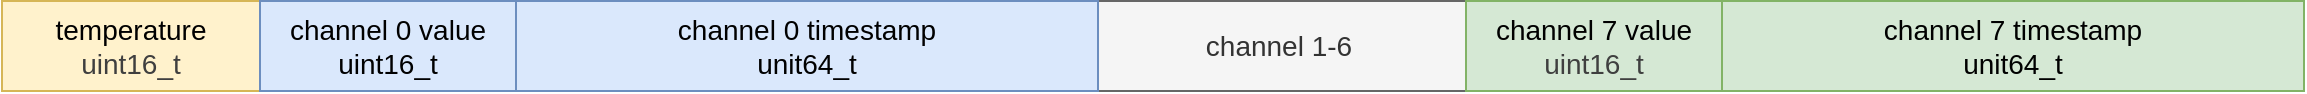 <mxfile scale="3" border="0">
    <diagram id="LzTGRrPrDBO6Tm46XuKC" name="Page-1">
        <mxGraphModel dx="2447" dy="2190" grid="0" gridSize="10" guides="1" tooltips="1" connect="1" arrows="1" fold="1" page="0" pageScale="1" pageWidth="1600" pageHeight="1200" math="0" shadow="0">
            <root>
                <mxCell id="0"/>
                <mxCell id="1" parent="0"/>
                <mxCell id="2" value="temperature&lt;div&gt;&lt;span style=&quot;color: rgb(63, 63, 63);&quot;&gt;uint16_t&lt;/span&gt;&lt;/div&gt;" style="text;html=1;align=center;verticalAlign=middle;whiteSpace=wrap;rounded=0;strokeColor=#d6b656;fontSize=14;fillColor=#fff2cc;" vertex="1" parent="1">
                    <mxGeometry x="-864" y="-816.5" width="129" height="45" as="geometry"/>
                </mxCell>
                <mxCell id="3" value="channel 1-6" style="text;html=1;align=center;verticalAlign=middle;whiteSpace=wrap;rounded=0;strokeColor=#666666;fontSize=14;fillColor=#f5f5f5;fontColor=#333333;" vertex="1" parent="1">
                    <mxGeometry x="-319" y="-816.5" width="187" height="45" as="geometry"/>
                </mxCell>
                <mxCell id="4" value="channel 0 value&lt;div&gt;uint16_t&lt;/div&gt;" style="text;html=1;align=center;verticalAlign=middle;whiteSpace=wrap;rounded=0;strokeColor=#6c8ebf;fontSize=14;fillColor=#dae8fc;" vertex="1" parent="1">
                    <mxGeometry x="-735" y="-816.5" width="128" height="45" as="geometry"/>
                </mxCell>
                <mxCell id="6" value="channel 0 timestamp&lt;div&gt;unit64_t&lt;/div&gt;" style="text;html=1;align=center;verticalAlign=middle;whiteSpace=wrap;rounded=0;strokeColor=#6c8ebf;fontSize=14;fillColor=#dae8fc;" vertex="1" parent="1">
                    <mxGeometry x="-607" y="-816.5" width="291" height="45" as="geometry"/>
                </mxCell>
                <mxCell id="7" value="channel 7 value&lt;div&gt;&lt;span style=&quot;color: rgb(63, 63, 63);&quot;&gt;uint16_t&lt;/span&gt;&lt;/div&gt;" style="text;html=1;align=center;verticalAlign=middle;whiteSpace=wrap;rounded=0;strokeColor=#82b366;fontSize=14;fillColor=#d5e8d4;" vertex="1" parent="1">
                    <mxGeometry x="-132" y="-816.5" width="128" height="45" as="geometry"/>
                </mxCell>
                <mxCell id="8" value="channel 7 timestamp&lt;div&gt;unit64_t&lt;/div&gt;" style="text;html=1;align=center;verticalAlign=middle;whiteSpace=wrap;rounded=0;strokeColor=#82b366;fontSize=14;fillColor=#d5e8d4;" vertex="1" parent="1">
                    <mxGeometry x="-4" y="-816.5" width="291" height="45" as="geometry"/>
                </mxCell>
            </root>
        </mxGraphModel>
    </diagram>
</mxfile>